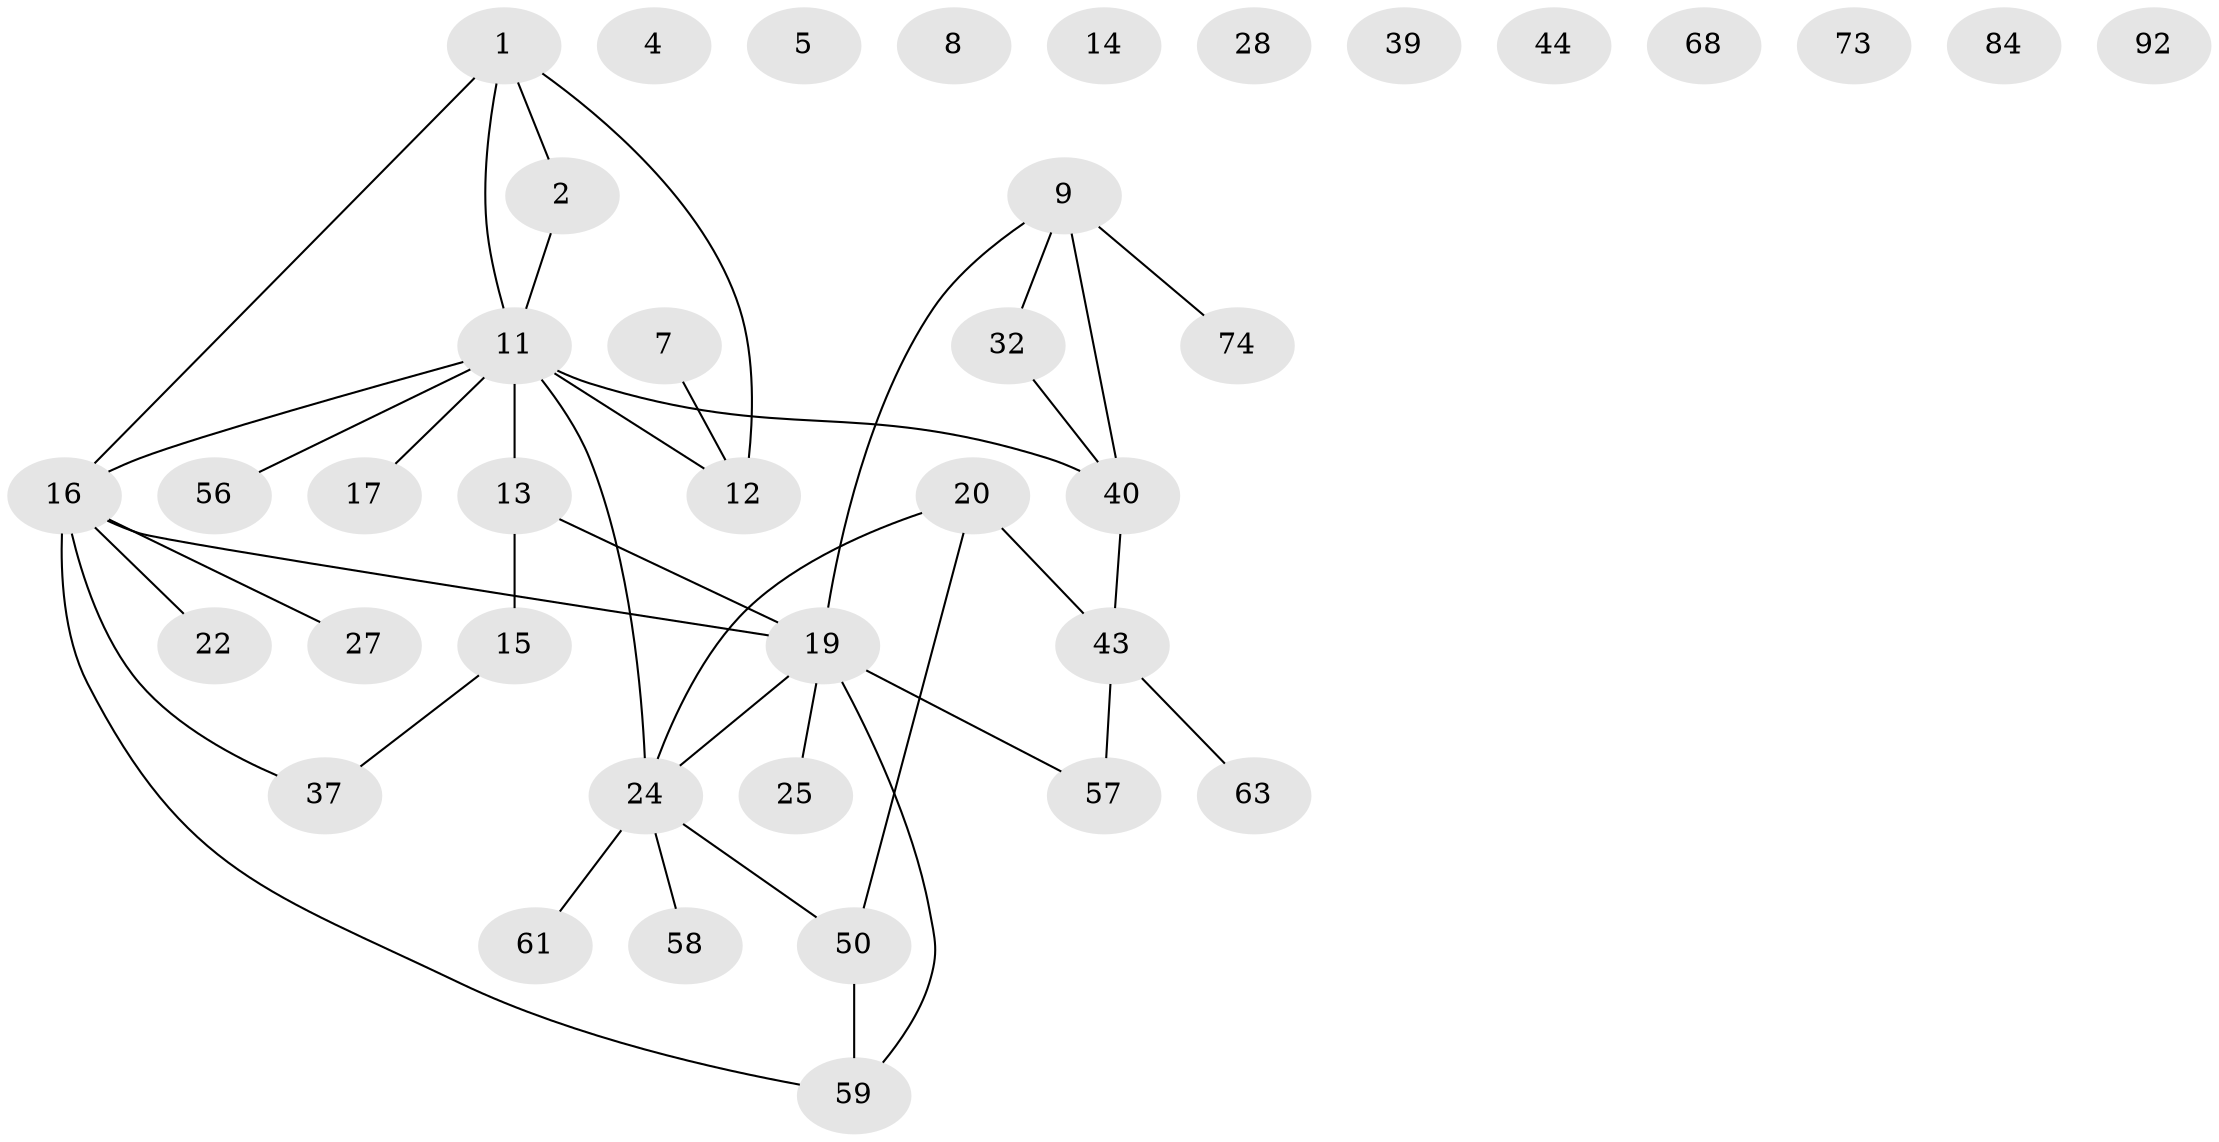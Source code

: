 // original degree distribution, {3: 0.19148936170212766, 2: 0.30851063829787234, 1: 0.24468085106382978, 0: 0.0851063829787234, 4: 0.1276595744680851, 5: 0.031914893617021274, 6: 0.010638297872340425}
// Generated by graph-tools (version 1.1) at 2025/16/03/04/25 18:16:30]
// undirected, 39 vertices, 40 edges
graph export_dot {
graph [start="1"]
  node [color=gray90,style=filled];
  1 [super="+10+31"];
  2 [super="+3"];
  4 [super="+6"];
  5;
  7 [super="+79"];
  8;
  9 [super="+42+46"];
  11 [super="+18"];
  12 [super="+21+69+83"];
  13 [super="+51"];
  14 [super="+82"];
  15 [super="+30"];
  16 [super="+29+35"];
  17;
  19 [super="+23+33"];
  20 [super="+81"];
  22;
  24 [super="+49"];
  25 [super="+72"];
  27;
  28 [super="+90"];
  32;
  37 [super="+67"];
  39;
  40 [super="+93+55+48"];
  43 [super="+53"];
  44;
  50 [super="+66+52"];
  56;
  57 [super="+65"];
  58 [super="+62"];
  59 [super="+75"];
  61;
  63 [super="+78"];
  68;
  73;
  74;
  84;
  92;
  1 -- 11;
  1 -- 12;
  1 -- 2;
  1 -- 16;
  2 -- 11;
  7 -- 12;
  9 -- 32;
  9 -- 74;
  9 -- 40;
  9 -- 19;
  11 -- 40 [weight=2];
  11 -- 12;
  11 -- 13 [weight=3];
  11 -- 16;
  11 -- 17;
  11 -- 56;
  11 -- 24 [weight=2];
  13 -- 19;
  13 -- 15;
  15 -- 37;
  16 -- 27;
  16 -- 22;
  16 -- 19;
  16 -- 59 [weight=2];
  16 -- 37;
  19 -- 57;
  19 -- 59 [weight=2];
  19 -- 24;
  19 -- 25;
  20 -- 43;
  20 -- 50;
  20 -- 24;
  24 -- 50;
  24 -- 58;
  24 -- 61;
  32 -- 40;
  40 -- 43;
  43 -- 57;
  43 -- 63;
  50 -- 59 [weight=2];
}
